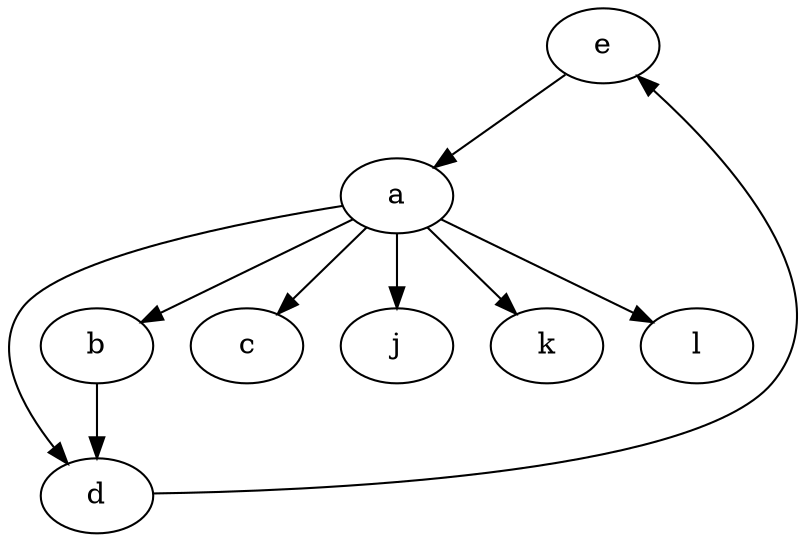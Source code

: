 digraph G {
  e -> a;
  d -> e;
  b -> d;
  a -> b;
  a -> c;
  a -> d;
  a -> j;
  a -> k;
  a -> l;
}
